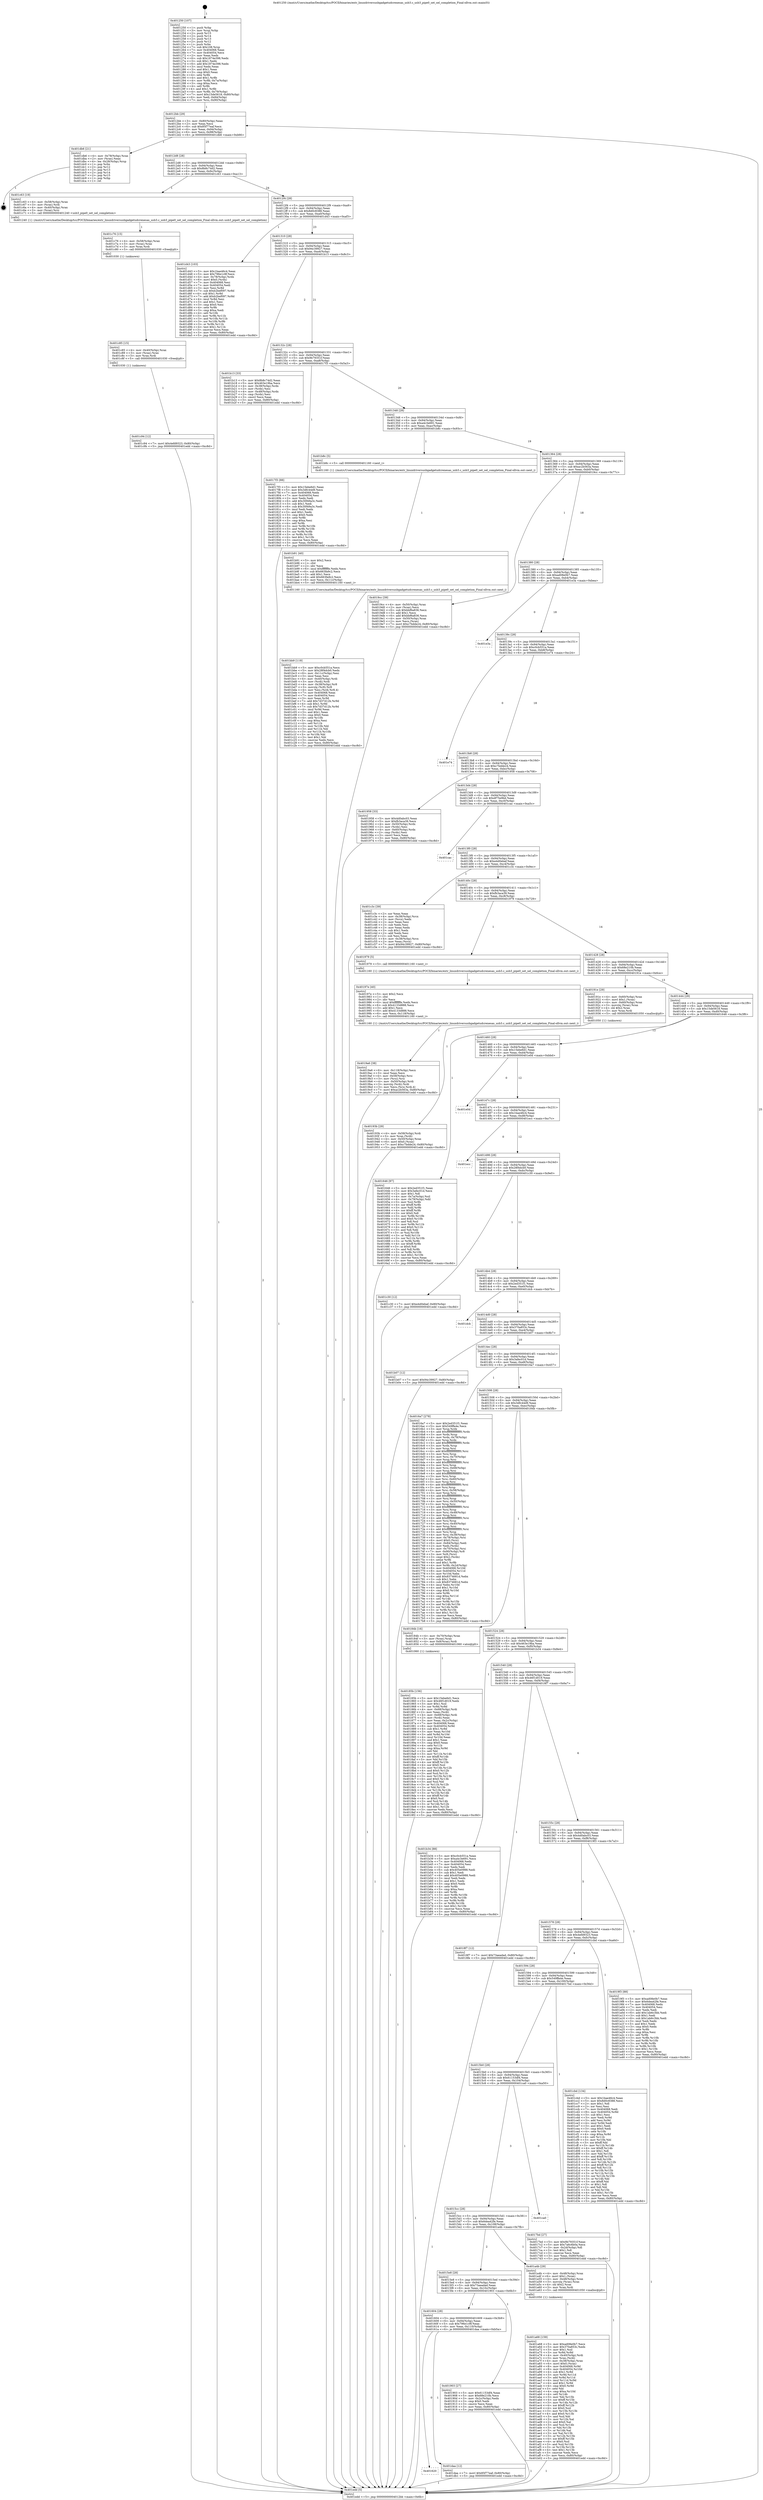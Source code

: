 digraph "0x401250" {
  label = "0x401250 (/mnt/c/Users/mathe/Desktop/tcc/POCII/binaries/extr_linuxdriversusbgadgetudcrenesas_usb3.c_usb3_pipe0_set_sel_completion_Final-ollvm.out::main(0))"
  labelloc = "t"
  node[shape=record]

  Entry [label="",width=0.3,height=0.3,shape=circle,fillcolor=black,style=filled]
  "0x4012bb" [label="{
     0x4012bb [29]\l
     | [instrs]\l
     &nbsp;&nbsp;0x4012bb \<+3\>: mov -0x80(%rbp),%eax\l
     &nbsp;&nbsp;0x4012be \<+2\>: mov %eax,%ecx\l
     &nbsp;&nbsp;0x4012c0 \<+6\>: sub $0x85f77eaf,%ecx\l
     &nbsp;&nbsp;0x4012c6 \<+6\>: mov %eax,-0x94(%rbp)\l
     &nbsp;&nbsp;0x4012cc \<+6\>: mov %ecx,-0x98(%rbp)\l
     &nbsp;&nbsp;0x4012d2 \<+6\>: je 0000000000401db6 \<main+0xb66\>\l
  }"]
  "0x401db6" [label="{
     0x401db6 [21]\l
     | [instrs]\l
     &nbsp;&nbsp;0x401db6 \<+4\>: mov -0x78(%rbp),%rax\l
     &nbsp;&nbsp;0x401dba \<+2\>: mov (%rax),%eax\l
     &nbsp;&nbsp;0x401dbc \<+4\>: lea -0x28(%rbp),%rsp\l
     &nbsp;&nbsp;0x401dc0 \<+1\>: pop %rbx\l
     &nbsp;&nbsp;0x401dc1 \<+2\>: pop %r12\l
     &nbsp;&nbsp;0x401dc3 \<+2\>: pop %r13\l
     &nbsp;&nbsp;0x401dc5 \<+2\>: pop %r14\l
     &nbsp;&nbsp;0x401dc7 \<+2\>: pop %r15\l
     &nbsp;&nbsp;0x401dc9 \<+1\>: pop %rbp\l
     &nbsp;&nbsp;0x401dca \<+1\>: ret\l
  }"]
  "0x4012d8" [label="{
     0x4012d8 [28]\l
     | [instrs]\l
     &nbsp;&nbsp;0x4012d8 \<+5\>: jmp 00000000004012dd \<main+0x8d\>\l
     &nbsp;&nbsp;0x4012dd \<+6\>: mov -0x94(%rbp),%eax\l
     &nbsp;&nbsp;0x4012e3 \<+5\>: sub $0x8b8c74d2,%eax\l
     &nbsp;&nbsp;0x4012e8 \<+6\>: mov %eax,-0x9c(%rbp)\l
     &nbsp;&nbsp;0x4012ee \<+6\>: je 0000000000401c63 \<main+0xa13\>\l
  }"]
  Exit [label="",width=0.3,height=0.3,shape=circle,fillcolor=black,style=filled,peripheries=2]
  "0x401c63" [label="{
     0x401c63 [19]\l
     | [instrs]\l
     &nbsp;&nbsp;0x401c63 \<+4\>: mov -0x58(%rbp),%rax\l
     &nbsp;&nbsp;0x401c67 \<+3\>: mov (%rax),%rdi\l
     &nbsp;&nbsp;0x401c6a \<+4\>: mov -0x40(%rbp),%rax\l
     &nbsp;&nbsp;0x401c6e \<+3\>: mov (%rax),%rsi\l
     &nbsp;&nbsp;0x401c71 \<+5\>: call 0000000000401240 \<usb3_pipe0_set_sel_completion\>\l
     | [calls]\l
     &nbsp;&nbsp;0x401240 \{1\} (/mnt/c/Users/mathe/Desktop/tcc/POCII/binaries/extr_linuxdriversusbgadgetudcrenesas_usb3.c_usb3_pipe0_set_sel_completion_Final-ollvm.out::usb3_pipe0_set_sel_completion)\l
  }"]
  "0x4012f4" [label="{
     0x4012f4 [28]\l
     | [instrs]\l
     &nbsp;&nbsp;0x4012f4 \<+5\>: jmp 00000000004012f9 \<main+0xa9\>\l
     &nbsp;&nbsp;0x4012f9 \<+6\>: mov -0x94(%rbp),%eax\l
     &nbsp;&nbsp;0x4012ff \<+5\>: sub $0x8d0c8388,%eax\l
     &nbsp;&nbsp;0x401304 \<+6\>: mov %eax,-0xa0(%rbp)\l
     &nbsp;&nbsp;0x40130a \<+6\>: je 0000000000401d43 \<main+0xaf3\>\l
  }"]
  "0x401620" [label="{
     0x401620\l
  }", style=dashed]
  "0x401d43" [label="{
     0x401d43 [103]\l
     | [instrs]\l
     &nbsp;&nbsp;0x401d43 \<+5\>: mov $0x1bae46c4,%eax\l
     &nbsp;&nbsp;0x401d48 \<+5\>: mov $0x796e1c9f,%ecx\l
     &nbsp;&nbsp;0x401d4d \<+4\>: mov -0x78(%rbp),%rdx\l
     &nbsp;&nbsp;0x401d51 \<+6\>: movl $0x0,(%rdx)\l
     &nbsp;&nbsp;0x401d57 \<+7\>: mov 0x404068,%esi\l
     &nbsp;&nbsp;0x401d5e \<+7\>: mov 0x404054,%edi\l
     &nbsp;&nbsp;0x401d65 \<+3\>: mov %esi,%r8d\l
     &nbsp;&nbsp;0x401d68 \<+7\>: sub $0xb2bef097,%r8d\l
     &nbsp;&nbsp;0x401d6f \<+4\>: sub $0x1,%r8d\l
     &nbsp;&nbsp;0x401d73 \<+7\>: add $0xb2bef097,%r8d\l
     &nbsp;&nbsp;0x401d7a \<+4\>: imul %r8d,%esi\l
     &nbsp;&nbsp;0x401d7e \<+3\>: and $0x1,%esi\l
     &nbsp;&nbsp;0x401d81 \<+3\>: cmp $0x0,%esi\l
     &nbsp;&nbsp;0x401d84 \<+4\>: sete %r9b\l
     &nbsp;&nbsp;0x401d88 \<+3\>: cmp $0xa,%edi\l
     &nbsp;&nbsp;0x401d8b \<+4\>: setl %r10b\l
     &nbsp;&nbsp;0x401d8f \<+3\>: mov %r9b,%r11b\l
     &nbsp;&nbsp;0x401d92 \<+3\>: and %r10b,%r11b\l
     &nbsp;&nbsp;0x401d95 \<+3\>: xor %r10b,%r9b\l
     &nbsp;&nbsp;0x401d98 \<+3\>: or %r9b,%r11b\l
     &nbsp;&nbsp;0x401d9b \<+4\>: test $0x1,%r11b\l
     &nbsp;&nbsp;0x401d9f \<+3\>: cmovne %ecx,%eax\l
     &nbsp;&nbsp;0x401da2 \<+3\>: mov %eax,-0x80(%rbp)\l
     &nbsp;&nbsp;0x401da5 \<+5\>: jmp 0000000000401edd \<main+0xc8d\>\l
  }"]
  "0x401310" [label="{
     0x401310 [28]\l
     | [instrs]\l
     &nbsp;&nbsp;0x401310 \<+5\>: jmp 0000000000401315 \<main+0xc5\>\l
     &nbsp;&nbsp;0x401315 \<+6\>: mov -0x94(%rbp),%eax\l
     &nbsp;&nbsp;0x40131b \<+5\>: sub $0x94c39927,%eax\l
     &nbsp;&nbsp;0x401320 \<+6\>: mov %eax,-0xa4(%rbp)\l
     &nbsp;&nbsp;0x401326 \<+6\>: je 0000000000401b13 \<main+0x8c3\>\l
  }"]
  "0x401daa" [label="{
     0x401daa [12]\l
     | [instrs]\l
     &nbsp;&nbsp;0x401daa \<+7\>: movl $0x85f77eaf,-0x80(%rbp)\l
     &nbsp;&nbsp;0x401db1 \<+5\>: jmp 0000000000401edd \<main+0xc8d\>\l
  }"]
  "0x401b13" [label="{
     0x401b13 [33]\l
     | [instrs]\l
     &nbsp;&nbsp;0x401b13 \<+5\>: mov $0x8b8c74d2,%eax\l
     &nbsp;&nbsp;0x401b18 \<+5\>: mov $0x463e19ba,%ecx\l
     &nbsp;&nbsp;0x401b1d \<+4\>: mov -0x38(%rbp),%rdx\l
     &nbsp;&nbsp;0x401b21 \<+2\>: mov (%rdx),%esi\l
     &nbsp;&nbsp;0x401b23 \<+4\>: mov -0x48(%rbp),%rdx\l
     &nbsp;&nbsp;0x401b27 \<+2\>: cmp (%rdx),%esi\l
     &nbsp;&nbsp;0x401b29 \<+3\>: cmovl %ecx,%eax\l
     &nbsp;&nbsp;0x401b2c \<+3\>: mov %eax,-0x80(%rbp)\l
     &nbsp;&nbsp;0x401b2f \<+5\>: jmp 0000000000401edd \<main+0xc8d\>\l
  }"]
  "0x40132c" [label="{
     0x40132c [28]\l
     | [instrs]\l
     &nbsp;&nbsp;0x40132c \<+5\>: jmp 0000000000401331 \<main+0xe1\>\l
     &nbsp;&nbsp;0x401331 \<+6\>: mov -0x94(%rbp),%eax\l
     &nbsp;&nbsp;0x401337 \<+5\>: sub $0x9b79351f,%eax\l
     &nbsp;&nbsp;0x40133c \<+6\>: mov %eax,-0xa8(%rbp)\l
     &nbsp;&nbsp;0x401342 \<+6\>: je 00000000004017f3 \<main+0x5a3\>\l
  }"]
  "0x401c94" [label="{
     0x401c94 [12]\l
     | [instrs]\l
     &nbsp;&nbsp;0x401c94 \<+7\>: movl $0x4efd9323,-0x80(%rbp)\l
     &nbsp;&nbsp;0x401c9b \<+5\>: jmp 0000000000401edd \<main+0xc8d\>\l
  }"]
  "0x4017f3" [label="{
     0x4017f3 [88]\l
     | [instrs]\l
     &nbsp;&nbsp;0x4017f3 \<+5\>: mov $0x15ebe6d1,%eax\l
     &nbsp;&nbsp;0x4017f8 \<+5\>: mov $0x3dfc44d9,%ecx\l
     &nbsp;&nbsp;0x4017fd \<+7\>: mov 0x404068,%edx\l
     &nbsp;&nbsp;0x401804 \<+7\>: mov 0x404054,%esi\l
     &nbsp;&nbsp;0x40180b \<+2\>: mov %edx,%edi\l
     &nbsp;&nbsp;0x40180d \<+6\>: add $0x30f49a3c,%edi\l
     &nbsp;&nbsp;0x401813 \<+3\>: sub $0x1,%edi\l
     &nbsp;&nbsp;0x401816 \<+6\>: sub $0x30f49a3c,%edi\l
     &nbsp;&nbsp;0x40181c \<+3\>: imul %edi,%edx\l
     &nbsp;&nbsp;0x40181f \<+3\>: and $0x1,%edx\l
     &nbsp;&nbsp;0x401822 \<+3\>: cmp $0x0,%edx\l
     &nbsp;&nbsp;0x401825 \<+4\>: sete %r8b\l
     &nbsp;&nbsp;0x401829 \<+3\>: cmp $0xa,%esi\l
     &nbsp;&nbsp;0x40182c \<+4\>: setl %r9b\l
     &nbsp;&nbsp;0x401830 \<+3\>: mov %r8b,%r10b\l
     &nbsp;&nbsp;0x401833 \<+3\>: and %r9b,%r10b\l
     &nbsp;&nbsp;0x401836 \<+3\>: xor %r9b,%r8b\l
     &nbsp;&nbsp;0x401839 \<+3\>: or %r8b,%r10b\l
     &nbsp;&nbsp;0x40183c \<+4\>: test $0x1,%r10b\l
     &nbsp;&nbsp;0x401840 \<+3\>: cmovne %ecx,%eax\l
     &nbsp;&nbsp;0x401843 \<+3\>: mov %eax,-0x80(%rbp)\l
     &nbsp;&nbsp;0x401846 \<+5\>: jmp 0000000000401edd \<main+0xc8d\>\l
  }"]
  "0x401348" [label="{
     0x401348 [28]\l
     | [instrs]\l
     &nbsp;&nbsp;0x401348 \<+5\>: jmp 000000000040134d \<main+0xfd\>\l
     &nbsp;&nbsp;0x40134d \<+6\>: mov -0x94(%rbp),%eax\l
     &nbsp;&nbsp;0x401353 \<+5\>: sub $0xa4c3e691,%eax\l
     &nbsp;&nbsp;0x401358 \<+6\>: mov %eax,-0xac(%rbp)\l
     &nbsp;&nbsp;0x40135e \<+6\>: je 0000000000401b8c \<main+0x93c\>\l
  }"]
  "0x401c85" [label="{
     0x401c85 [15]\l
     | [instrs]\l
     &nbsp;&nbsp;0x401c85 \<+4\>: mov -0x40(%rbp),%rax\l
     &nbsp;&nbsp;0x401c89 \<+3\>: mov (%rax),%rax\l
     &nbsp;&nbsp;0x401c8c \<+3\>: mov %rax,%rdi\l
     &nbsp;&nbsp;0x401c8f \<+5\>: call 0000000000401030 \<free@plt\>\l
     | [calls]\l
     &nbsp;&nbsp;0x401030 \{1\} (unknown)\l
  }"]
  "0x401b8c" [label="{
     0x401b8c [5]\l
     | [instrs]\l
     &nbsp;&nbsp;0x401b8c \<+5\>: call 0000000000401160 \<next_i\>\l
     | [calls]\l
     &nbsp;&nbsp;0x401160 \{1\} (/mnt/c/Users/mathe/Desktop/tcc/POCII/binaries/extr_linuxdriversusbgadgetudcrenesas_usb3.c_usb3_pipe0_set_sel_completion_Final-ollvm.out::next_i)\l
  }"]
  "0x401364" [label="{
     0x401364 [28]\l
     | [instrs]\l
     &nbsp;&nbsp;0x401364 \<+5\>: jmp 0000000000401369 \<main+0x119\>\l
     &nbsp;&nbsp;0x401369 \<+6\>: mov -0x94(%rbp),%eax\l
     &nbsp;&nbsp;0x40136f \<+5\>: sub $0xac2b563a,%eax\l
     &nbsp;&nbsp;0x401374 \<+6\>: mov %eax,-0xb0(%rbp)\l
     &nbsp;&nbsp;0x40137a \<+6\>: je 00000000004019cc \<main+0x77c\>\l
  }"]
  "0x401c76" [label="{
     0x401c76 [15]\l
     | [instrs]\l
     &nbsp;&nbsp;0x401c76 \<+4\>: mov -0x58(%rbp),%rax\l
     &nbsp;&nbsp;0x401c7a \<+3\>: mov (%rax),%rax\l
     &nbsp;&nbsp;0x401c7d \<+3\>: mov %rax,%rdi\l
     &nbsp;&nbsp;0x401c80 \<+5\>: call 0000000000401030 \<free@plt\>\l
     | [calls]\l
     &nbsp;&nbsp;0x401030 \{1\} (unknown)\l
  }"]
  "0x4019cc" [label="{
     0x4019cc [39]\l
     | [instrs]\l
     &nbsp;&nbsp;0x4019cc \<+4\>: mov -0x50(%rbp),%rax\l
     &nbsp;&nbsp;0x4019d0 \<+2\>: mov (%rax),%ecx\l
     &nbsp;&nbsp;0x4019d2 \<+6\>: sub $0xbbf6a836,%ecx\l
     &nbsp;&nbsp;0x4019d8 \<+3\>: add $0x1,%ecx\l
     &nbsp;&nbsp;0x4019db \<+6\>: add $0xbbf6a836,%ecx\l
     &nbsp;&nbsp;0x4019e1 \<+4\>: mov -0x50(%rbp),%rax\l
     &nbsp;&nbsp;0x4019e5 \<+2\>: mov %ecx,(%rax)\l
     &nbsp;&nbsp;0x4019e7 \<+7\>: movl $0xc7bdde24,-0x80(%rbp)\l
     &nbsp;&nbsp;0x4019ee \<+5\>: jmp 0000000000401edd \<main+0xc8d\>\l
  }"]
  "0x401380" [label="{
     0x401380 [28]\l
     | [instrs]\l
     &nbsp;&nbsp;0x401380 \<+5\>: jmp 0000000000401385 \<main+0x135\>\l
     &nbsp;&nbsp;0x401385 \<+6\>: mov -0x94(%rbp),%eax\l
     &nbsp;&nbsp;0x40138b \<+5\>: sub $0xad08e0b7,%eax\l
     &nbsp;&nbsp;0x401390 \<+6\>: mov %eax,-0xb4(%rbp)\l
     &nbsp;&nbsp;0x401396 \<+6\>: je 0000000000401e3a \<main+0xbea\>\l
  }"]
  "0x401bb9" [label="{
     0x401bb9 [119]\l
     | [instrs]\l
     &nbsp;&nbsp;0x401bb9 \<+5\>: mov $0xc0cb551a,%ecx\l
     &nbsp;&nbsp;0x401bbe \<+5\>: mov $0x28f4dcb0,%edx\l
     &nbsp;&nbsp;0x401bc3 \<+6\>: mov -0x11c(%rbp),%esi\l
     &nbsp;&nbsp;0x401bc9 \<+3\>: imul %eax,%esi\l
     &nbsp;&nbsp;0x401bcc \<+4\>: mov -0x40(%rbp),%rdi\l
     &nbsp;&nbsp;0x401bd0 \<+3\>: mov (%rdi),%rdi\l
     &nbsp;&nbsp;0x401bd3 \<+4\>: mov -0x38(%rbp),%r8\l
     &nbsp;&nbsp;0x401bd7 \<+3\>: movslq (%r8),%r8\l
     &nbsp;&nbsp;0x401bda \<+4\>: mov %esi,(%rdi,%r8,4)\l
     &nbsp;&nbsp;0x401bde \<+7\>: mov 0x404068,%eax\l
     &nbsp;&nbsp;0x401be5 \<+7\>: mov 0x404054,%esi\l
     &nbsp;&nbsp;0x401bec \<+3\>: mov %eax,%r9d\l
     &nbsp;&nbsp;0x401bef \<+7\>: add $0x7d37d12b,%r9d\l
     &nbsp;&nbsp;0x401bf6 \<+4\>: sub $0x1,%r9d\l
     &nbsp;&nbsp;0x401bfa \<+7\>: sub $0x7d37d12b,%r9d\l
     &nbsp;&nbsp;0x401c01 \<+4\>: imul %r9d,%eax\l
     &nbsp;&nbsp;0x401c05 \<+3\>: and $0x1,%eax\l
     &nbsp;&nbsp;0x401c08 \<+3\>: cmp $0x0,%eax\l
     &nbsp;&nbsp;0x401c0b \<+4\>: sete %r10b\l
     &nbsp;&nbsp;0x401c0f \<+3\>: cmp $0xa,%esi\l
     &nbsp;&nbsp;0x401c12 \<+4\>: setl %r11b\l
     &nbsp;&nbsp;0x401c16 \<+3\>: mov %r10b,%bl\l
     &nbsp;&nbsp;0x401c19 \<+3\>: and %r11b,%bl\l
     &nbsp;&nbsp;0x401c1c \<+3\>: xor %r11b,%r10b\l
     &nbsp;&nbsp;0x401c1f \<+3\>: or %r10b,%bl\l
     &nbsp;&nbsp;0x401c22 \<+3\>: test $0x1,%bl\l
     &nbsp;&nbsp;0x401c25 \<+3\>: cmovne %edx,%ecx\l
     &nbsp;&nbsp;0x401c28 \<+3\>: mov %ecx,-0x80(%rbp)\l
     &nbsp;&nbsp;0x401c2b \<+5\>: jmp 0000000000401edd \<main+0xc8d\>\l
  }"]
  "0x401e3a" [label="{
     0x401e3a\l
  }", style=dashed]
  "0x40139c" [label="{
     0x40139c [28]\l
     | [instrs]\l
     &nbsp;&nbsp;0x40139c \<+5\>: jmp 00000000004013a1 \<main+0x151\>\l
     &nbsp;&nbsp;0x4013a1 \<+6\>: mov -0x94(%rbp),%eax\l
     &nbsp;&nbsp;0x4013a7 \<+5\>: sub $0xc0cb551a,%eax\l
     &nbsp;&nbsp;0x4013ac \<+6\>: mov %eax,-0xb8(%rbp)\l
     &nbsp;&nbsp;0x4013b2 \<+6\>: je 0000000000401e74 \<main+0xc24\>\l
  }"]
  "0x401b91" [label="{
     0x401b91 [40]\l
     | [instrs]\l
     &nbsp;&nbsp;0x401b91 \<+5\>: mov $0x2,%ecx\l
     &nbsp;&nbsp;0x401b96 \<+1\>: cltd\l
     &nbsp;&nbsp;0x401b97 \<+2\>: idiv %ecx\l
     &nbsp;&nbsp;0x401b99 \<+6\>: imul $0xfffffffe,%edx,%ecx\l
     &nbsp;&nbsp;0x401b9f \<+6\>: sub $0x663fa9c2,%ecx\l
     &nbsp;&nbsp;0x401ba5 \<+3\>: add $0x1,%ecx\l
     &nbsp;&nbsp;0x401ba8 \<+6\>: add $0x663fa9c2,%ecx\l
     &nbsp;&nbsp;0x401bae \<+6\>: mov %ecx,-0x11c(%rbp)\l
     &nbsp;&nbsp;0x401bb4 \<+5\>: call 0000000000401160 \<next_i\>\l
     | [calls]\l
     &nbsp;&nbsp;0x401160 \{1\} (/mnt/c/Users/mathe/Desktop/tcc/POCII/binaries/extr_linuxdriversusbgadgetudcrenesas_usb3.c_usb3_pipe0_set_sel_completion_Final-ollvm.out::next_i)\l
  }"]
  "0x401e74" [label="{
     0x401e74\l
  }", style=dashed]
  "0x4013b8" [label="{
     0x4013b8 [28]\l
     | [instrs]\l
     &nbsp;&nbsp;0x4013b8 \<+5\>: jmp 00000000004013bd \<main+0x16d\>\l
     &nbsp;&nbsp;0x4013bd \<+6\>: mov -0x94(%rbp),%eax\l
     &nbsp;&nbsp;0x4013c3 \<+5\>: sub $0xc7bdde24,%eax\l
     &nbsp;&nbsp;0x4013c8 \<+6\>: mov %eax,-0xbc(%rbp)\l
     &nbsp;&nbsp;0x4013ce \<+6\>: je 0000000000401958 \<main+0x708\>\l
  }"]
  "0x401a68" [label="{
     0x401a68 [159]\l
     | [instrs]\l
     &nbsp;&nbsp;0x401a68 \<+5\>: mov $0xad08e0b7,%ecx\l
     &nbsp;&nbsp;0x401a6d \<+5\>: mov $0x370a853c,%edx\l
     &nbsp;&nbsp;0x401a72 \<+3\>: mov $0x1,%sil\l
     &nbsp;&nbsp;0x401a75 \<+3\>: xor %r8d,%r8d\l
     &nbsp;&nbsp;0x401a78 \<+4\>: mov -0x40(%rbp),%rdi\l
     &nbsp;&nbsp;0x401a7c \<+3\>: mov %rax,(%rdi)\l
     &nbsp;&nbsp;0x401a7f \<+4\>: mov -0x38(%rbp),%rax\l
     &nbsp;&nbsp;0x401a83 \<+6\>: movl $0x0,(%rax)\l
     &nbsp;&nbsp;0x401a89 \<+8\>: mov 0x404068,%r9d\l
     &nbsp;&nbsp;0x401a91 \<+8\>: mov 0x404054,%r10d\l
     &nbsp;&nbsp;0x401a99 \<+4\>: sub $0x1,%r8d\l
     &nbsp;&nbsp;0x401a9d \<+3\>: mov %r9d,%r11d\l
     &nbsp;&nbsp;0x401aa0 \<+3\>: add %r8d,%r11d\l
     &nbsp;&nbsp;0x401aa3 \<+4\>: imul %r11d,%r9d\l
     &nbsp;&nbsp;0x401aa7 \<+4\>: and $0x1,%r9d\l
     &nbsp;&nbsp;0x401aab \<+4\>: cmp $0x0,%r9d\l
     &nbsp;&nbsp;0x401aaf \<+3\>: sete %bl\l
     &nbsp;&nbsp;0x401ab2 \<+4\>: cmp $0xa,%r10d\l
     &nbsp;&nbsp;0x401ab6 \<+4\>: setl %r14b\l
     &nbsp;&nbsp;0x401aba \<+3\>: mov %bl,%r15b\l
     &nbsp;&nbsp;0x401abd \<+4\>: xor $0xff,%r15b\l
     &nbsp;&nbsp;0x401ac1 \<+3\>: mov %r14b,%r12b\l
     &nbsp;&nbsp;0x401ac4 \<+4\>: xor $0xff,%r12b\l
     &nbsp;&nbsp;0x401ac8 \<+4\>: xor $0x0,%sil\l
     &nbsp;&nbsp;0x401acc \<+3\>: mov %r15b,%r13b\l
     &nbsp;&nbsp;0x401acf \<+4\>: and $0x0,%r13b\l
     &nbsp;&nbsp;0x401ad3 \<+3\>: and %sil,%bl\l
     &nbsp;&nbsp;0x401ad6 \<+3\>: mov %r12b,%al\l
     &nbsp;&nbsp;0x401ad9 \<+2\>: and $0x0,%al\l
     &nbsp;&nbsp;0x401adb \<+3\>: and %sil,%r14b\l
     &nbsp;&nbsp;0x401ade \<+3\>: or %bl,%r13b\l
     &nbsp;&nbsp;0x401ae1 \<+3\>: or %r14b,%al\l
     &nbsp;&nbsp;0x401ae4 \<+3\>: xor %al,%r13b\l
     &nbsp;&nbsp;0x401ae7 \<+3\>: or %r12b,%r15b\l
     &nbsp;&nbsp;0x401aea \<+4\>: xor $0xff,%r15b\l
     &nbsp;&nbsp;0x401aee \<+4\>: or $0x0,%sil\l
     &nbsp;&nbsp;0x401af2 \<+3\>: and %sil,%r15b\l
     &nbsp;&nbsp;0x401af5 \<+3\>: or %r15b,%r13b\l
     &nbsp;&nbsp;0x401af8 \<+4\>: test $0x1,%r13b\l
     &nbsp;&nbsp;0x401afc \<+3\>: cmovne %edx,%ecx\l
     &nbsp;&nbsp;0x401aff \<+3\>: mov %ecx,-0x80(%rbp)\l
     &nbsp;&nbsp;0x401b02 \<+5\>: jmp 0000000000401edd \<main+0xc8d\>\l
  }"]
  "0x401958" [label="{
     0x401958 [33]\l
     | [instrs]\l
     &nbsp;&nbsp;0x401958 \<+5\>: mov $0x4d0abc03,%eax\l
     &nbsp;&nbsp;0x40195d \<+5\>: mov $0xfb3aca39,%ecx\l
     &nbsp;&nbsp;0x401962 \<+4\>: mov -0x50(%rbp),%rdx\l
     &nbsp;&nbsp;0x401966 \<+2\>: mov (%rdx),%esi\l
     &nbsp;&nbsp;0x401968 \<+4\>: mov -0x60(%rbp),%rdx\l
     &nbsp;&nbsp;0x40196c \<+2\>: cmp (%rdx),%esi\l
     &nbsp;&nbsp;0x40196e \<+3\>: cmovl %ecx,%eax\l
     &nbsp;&nbsp;0x401971 \<+3\>: mov %eax,-0x80(%rbp)\l
     &nbsp;&nbsp;0x401974 \<+5\>: jmp 0000000000401edd \<main+0xc8d\>\l
  }"]
  "0x4013d4" [label="{
     0x4013d4 [28]\l
     | [instrs]\l
     &nbsp;&nbsp;0x4013d4 \<+5\>: jmp 00000000004013d9 \<main+0x189\>\l
     &nbsp;&nbsp;0x4013d9 \<+6\>: mov -0x94(%rbp),%eax\l
     &nbsp;&nbsp;0x4013df \<+5\>: sub $0xdf75e9bd,%eax\l
     &nbsp;&nbsp;0x4013e4 \<+6\>: mov %eax,-0xc0(%rbp)\l
     &nbsp;&nbsp;0x4013ea \<+6\>: je 0000000000401cac \<main+0xa5c\>\l
  }"]
  "0x4019a6" [label="{
     0x4019a6 [38]\l
     | [instrs]\l
     &nbsp;&nbsp;0x4019a6 \<+6\>: mov -0x118(%rbp),%ecx\l
     &nbsp;&nbsp;0x4019ac \<+3\>: imul %eax,%ecx\l
     &nbsp;&nbsp;0x4019af \<+4\>: mov -0x58(%rbp),%rsi\l
     &nbsp;&nbsp;0x4019b3 \<+3\>: mov (%rsi),%rsi\l
     &nbsp;&nbsp;0x4019b6 \<+4\>: mov -0x50(%rbp),%rdi\l
     &nbsp;&nbsp;0x4019ba \<+3\>: movslq (%rdi),%rdi\l
     &nbsp;&nbsp;0x4019bd \<+3\>: mov %ecx,(%rsi,%rdi,4)\l
     &nbsp;&nbsp;0x4019c0 \<+7\>: movl $0xac2b563a,-0x80(%rbp)\l
     &nbsp;&nbsp;0x4019c7 \<+5\>: jmp 0000000000401edd \<main+0xc8d\>\l
  }"]
  "0x401cac" [label="{
     0x401cac\l
  }", style=dashed]
  "0x4013f0" [label="{
     0x4013f0 [28]\l
     | [instrs]\l
     &nbsp;&nbsp;0x4013f0 \<+5\>: jmp 00000000004013f5 \<main+0x1a5\>\l
     &nbsp;&nbsp;0x4013f5 \<+6\>: mov -0x94(%rbp),%eax\l
     &nbsp;&nbsp;0x4013fb \<+5\>: sub $0xe4d0ebaf,%eax\l
     &nbsp;&nbsp;0x401400 \<+6\>: mov %eax,-0xc4(%rbp)\l
     &nbsp;&nbsp;0x401406 \<+6\>: je 0000000000401c3c \<main+0x9ec\>\l
  }"]
  "0x40197e" [label="{
     0x40197e [40]\l
     | [instrs]\l
     &nbsp;&nbsp;0x40197e \<+5\>: mov $0x2,%ecx\l
     &nbsp;&nbsp;0x401983 \<+1\>: cltd\l
     &nbsp;&nbsp;0x401984 \<+2\>: idiv %ecx\l
     &nbsp;&nbsp;0x401986 \<+6\>: imul $0xfffffffe,%edx,%ecx\l
     &nbsp;&nbsp;0x40198c \<+6\>: sub $0x4133d888,%ecx\l
     &nbsp;&nbsp;0x401992 \<+3\>: add $0x1,%ecx\l
     &nbsp;&nbsp;0x401995 \<+6\>: add $0x4133d888,%ecx\l
     &nbsp;&nbsp;0x40199b \<+6\>: mov %ecx,-0x118(%rbp)\l
     &nbsp;&nbsp;0x4019a1 \<+5\>: call 0000000000401160 \<next_i\>\l
     | [calls]\l
     &nbsp;&nbsp;0x401160 \{1\} (/mnt/c/Users/mathe/Desktop/tcc/POCII/binaries/extr_linuxdriversusbgadgetudcrenesas_usb3.c_usb3_pipe0_set_sel_completion_Final-ollvm.out::next_i)\l
  }"]
  "0x401c3c" [label="{
     0x401c3c [39]\l
     | [instrs]\l
     &nbsp;&nbsp;0x401c3c \<+2\>: xor %eax,%eax\l
     &nbsp;&nbsp;0x401c3e \<+4\>: mov -0x38(%rbp),%rcx\l
     &nbsp;&nbsp;0x401c42 \<+2\>: mov (%rcx),%edx\l
     &nbsp;&nbsp;0x401c44 \<+2\>: mov %eax,%esi\l
     &nbsp;&nbsp;0x401c46 \<+2\>: sub %edx,%esi\l
     &nbsp;&nbsp;0x401c48 \<+2\>: mov %eax,%edx\l
     &nbsp;&nbsp;0x401c4a \<+3\>: sub $0x1,%edx\l
     &nbsp;&nbsp;0x401c4d \<+2\>: add %edx,%esi\l
     &nbsp;&nbsp;0x401c4f \<+2\>: sub %esi,%eax\l
     &nbsp;&nbsp;0x401c51 \<+4\>: mov -0x38(%rbp),%rcx\l
     &nbsp;&nbsp;0x401c55 \<+2\>: mov %eax,(%rcx)\l
     &nbsp;&nbsp;0x401c57 \<+7\>: movl $0x94c39927,-0x80(%rbp)\l
     &nbsp;&nbsp;0x401c5e \<+5\>: jmp 0000000000401edd \<main+0xc8d\>\l
  }"]
  "0x40140c" [label="{
     0x40140c [28]\l
     | [instrs]\l
     &nbsp;&nbsp;0x40140c \<+5\>: jmp 0000000000401411 \<main+0x1c1\>\l
     &nbsp;&nbsp;0x401411 \<+6\>: mov -0x94(%rbp),%eax\l
     &nbsp;&nbsp;0x401417 \<+5\>: sub $0xfb3aca39,%eax\l
     &nbsp;&nbsp;0x40141c \<+6\>: mov %eax,-0xc8(%rbp)\l
     &nbsp;&nbsp;0x401422 \<+6\>: je 0000000000401979 \<main+0x729\>\l
  }"]
  "0x40193b" [label="{
     0x40193b [29]\l
     | [instrs]\l
     &nbsp;&nbsp;0x40193b \<+4\>: mov -0x58(%rbp),%rdi\l
     &nbsp;&nbsp;0x40193f \<+3\>: mov %rax,(%rdi)\l
     &nbsp;&nbsp;0x401942 \<+4\>: mov -0x50(%rbp),%rax\l
     &nbsp;&nbsp;0x401946 \<+6\>: movl $0x0,(%rax)\l
     &nbsp;&nbsp;0x40194c \<+7\>: movl $0xc7bdde24,-0x80(%rbp)\l
     &nbsp;&nbsp;0x401953 \<+5\>: jmp 0000000000401edd \<main+0xc8d\>\l
  }"]
  "0x401979" [label="{
     0x401979 [5]\l
     | [instrs]\l
     &nbsp;&nbsp;0x401979 \<+5\>: call 0000000000401160 \<next_i\>\l
     | [calls]\l
     &nbsp;&nbsp;0x401160 \{1\} (/mnt/c/Users/mathe/Desktop/tcc/POCII/binaries/extr_linuxdriversusbgadgetudcrenesas_usb3.c_usb3_pipe0_set_sel_completion_Final-ollvm.out::next_i)\l
  }"]
  "0x401428" [label="{
     0x401428 [28]\l
     | [instrs]\l
     &nbsp;&nbsp;0x401428 \<+5\>: jmp 000000000040142d \<main+0x1dd\>\l
     &nbsp;&nbsp;0x40142d \<+6\>: mov -0x94(%rbp),%eax\l
     &nbsp;&nbsp;0x401433 \<+5\>: sub $0x68e210b,%eax\l
     &nbsp;&nbsp;0x401438 \<+6\>: mov %eax,-0xcc(%rbp)\l
     &nbsp;&nbsp;0x40143e \<+6\>: je 000000000040191e \<main+0x6ce\>\l
  }"]
  "0x401604" [label="{
     0x401604 [28]\l
     | [instrs]\l
     &nbsp;&nbsp;0x401604 \<+5\>: jmp 0000000000401609 \<main+0x3b9\>\l
     &nbsp;&nbsp;0x401609 \<+6\>: mov -0x94(%rbp),%eax\l
     &nbsp;&nbsp;0x40160f \<+5\>: sub $0x796e1c9f,%eax\l
     &nbsp;&nbsp;0x401614 \<+6\>: mov %eax,-0x110(%rbp)\l
     &nbsp;&nbsp;0x40161a \<+6\>: je 0000000000401daa \<main+0xb5a\>\l
  }"]
  "0x40191e" [label="{
     0x40191e [29]\l
     | [instrs]\l
     &nbsp;&nbsp;0x40191e \<+4\>: mov -0x60(%rbp),%rax\l
     &nbsp;&nbsp;0x401922 \<+6\>: movl $0x1,(%rax)\l
     &nbsp;&nbsp;0x401928 \<+4\>: mov -0x60(%rbp),%rax\l
     &nbsp;&nbsp;0x40192c \<+3\>: movslq (%rax),%rax\l
     &nbsp;&nbsp;0x40192f \<+4\>: shl $0x2,%rax\l
     &nbsp;&nbsp;0x401933 \<+3\>: mov %rax,%rdi\l
     &nbsp;&nbsp;0x401936 \<+5\>: call 0000000000401050 \<malloc@plt\>\l
     | [calls]\l
     &nbsp;&nbsp;0x401050 \{1\} (unknown)\l
  }"]
  "0x401444" [label="{
     0x401444 [28]\l
     | [instrs]\l
     &nbsp;&nbsp;0x401444 \<+5\>: jmp 0000000000401449 \<main+0x1f9\>\l
     &nbsp;&nbsp;0x401449 \<+6\>: mov -0x94(%rbp),%eax\l
     &nbsp;&nbsp;0x40144f \<+5\>: sub $0x15de5618,%eax\l
     &nbsp;&nbsp;0x401454 \<+6\>: mov %eax,-0xd0(%rbp)\l
     &nbsp;&nbsp;0x40145a \<+6\>: je 0000000000401646 \<main+0x3f6\>\l
  }"]
  "0x401903" [label="{
     0x401903 [27]\l
     | [instrs]\l
     &nbsp;&nbsp;0x401903 \<+5\>: mov $0x61153df4,%eax\l
     &nbsp;&nbsp;0x401908 \<+5\>: mov $0x68e210b,%ecx\l
     &nbsp;&nbsp;0x40190d \<+3\>: mov -0x2c(%rbp),%edx\l
     &nbsp;&nbsp;0x401910 \<+3\>: cmp $0x0,%edx\l
     &nbsp;&nbsp;0x401913 \<+3\>: cmove %ecx,%eax\l
     &nbsp;&nbsp;0x401916 \<+3\>: mov %eax,-0x80(%rbp)\l
     &nbsp;&nbsp;0x401919 \<+5\>: jmp 0000000000401edd \<main+0xc8d\>\l
  }"]
  "0x401646" [label="{
     0x401646 [97]\l
     | [instrs]\l
     &nbsp;&nbsp;0x401646 \<+5\>: mov $0x2ed351f1,%eax\l
     &nbsp;&nbsp;0x40164b \<+5\>: mov $0x3afec01d,%ecx\l
     &nbsp;&nbsp;0x401650 \<+2\>: mov $0x1,%dl\l
     &nbsp;&nbsp;0x401652 \<+4\>: mov -0x7a(%rbp),%sil\l
     &nbsp;&nbsp;0x401656 \<+4\>: mov -0x79(%rbp),%dil\l
     &nbsp;&nbsp;0x40165a \<+3\>: mov %sil,%r8b\l
     &nbsp;&nbsp;0x40165d \<+4\>: xor $0xff,%r8b\l
     &nbsp;&nbsp;0x401661 \<+3\>: mov %dil,%r9b\l
     &nbsp;&nbsp;0x401664 \<+4\>: xor $0xff,%r9b\l
     &nbsp;&nbsp;0x401668 \<+3\>: xor $0x0,%dl\l
     &nbsp;&nbsp;0x40166b \<+3\>: mov %r8b,%r10b\l
     &nbsp;&nbsp;0x40166e \<+4\>: and $0x0,%r10b\l
     &nbsp;&nbsp;0x401672 \<+3\>: and %dl,%sil\l
     &nbsp;&nbsp;0x401675 \<+3\>: mov %r9b,%r11b\l
     &nbsp;&nbsp;0x401678 \<+4\>: and $0x0,%r11b\l
     &nbsp;&nbsp;0x40167c \<+3\>: and %dl,%dil\l
     &nbsp;&nbsp;0x40167f \<+3\>: or %sil,%r10b\l
     &nbsp;&nbsp;0x401682 \<+3\>: or %dil,%r11b\l
     &nbsp;&nbsp;0x401685 \<+3\>: xor %r11b,%r10b\l
     &nbsp;&nbsp;0x401688 \<+3\>: or %r9b,%r8b\l
     &nbsp;&nbsp;0x40168b \<+4\>: xor $0xff,%r8b\l
     &nbsp;&nbsp;0x40168f \<+3\>: or $0x0,%dl\l
     &nbsp;&nbsp;0x401692 \<+3\>: and %dl,%r8b\l
     &nbsp;&nbsp;0x401695 \<+3\>: or %r8b,%r10b\l
     &nbsp;&nbsp;0x401698 \<+4\>: test $0x1,%r10b\l
     &nbsp;&nbsp;0x40169c \<+3\>: cmovne %ecx,%eax\l
     &nbsp;&nbsp;0x40169f \<+3\>: mov %eax,-0x80(%rbp)\l
     &nbsp;&nbsp;0x4016a2 \<+5\>: jmp 0000000000401edd \<main+0xc8d\>\l
  }"]
  "0x401460" [label="{
     0x401460 [28]\l
     | [instrs]\l
     &nbsp;&nbsp;0x401460 \<+5\>: jmp 0000000000401465 \<main+0x215\>\l
     &nbsp;&nbsp;0x401465 \<+6\>: mov -0x94(%rbp),%eax\l
     &nbsp;&nbsp;0x40146b \<+5\>: sub $0x15ebe6d1,%eax\l
     &nbsp;&nbsp;0x401470 \<+6\>: mov %eax,-0xd4(%rbp)\l
     &nbsp;&nbsp;0x401476 \<+6\>: je 0000000000401e0d \<main+0xbbd\>\l
  }"]
  "0x401edd" [label="{
     0x401edd [5]\l
     | [instrs]\l
     &nbsp;&nbsp;0x401edd \<+5\>: jmp 00000000004012bb \<main+0x6b\>\l
  }"]
  "0x401250" [label="{
     0x401250 [107]\l
     | [instrs]\l
     &nbsp;&nbsp;0x401250 \<+1\>: push %rbp\l
     &nbsp;&nbsp;0x401251 \<+3\>: mov %rsp,%rbp\l
     &nbsp;&nbsp;0x401254 \<+2\>: push %r15\l
     &nbsp;&nbsp;0x401256 \<+2\>: push %r14\l
     &nbsp;&nbsp;0x401258 \<+2\>: push %r13\l
     &nbsp;&nbsp;0x40125a \<+2\>: push %r12\l
     &nbsp;&nbsp;0x40125c \<+1\>: push %rbx\l
     &nbsp;&nbsp;0x40125d \<+7\>: sub $0x108,%rsp\l
     &nbsp;&nbsp;0x401264 \<+7\>: mov 0x404068,%eax\l
     &nbsp;&nbsp;0x40126b \<+7\>: mov 0x404054,%ecx\l
     &nbsp;&nbsp;0x401272 \<+2\>: mov %eax,%edx\l
     &nbsp;&nbsp;0x401274 \<+6\>: sub $0x1874e398,%edx\l
     &nbsp;&nbsp;0x40127a \<+3\>: sub $0x1,%edx\l
     &nbsp;&nbsp;0x40127d \<+6\>: add $0x1874e398,%edx\l
     &nbsp;&nbsp;0x401283 \<+3\>: imul %edx,%eax\l
     &nbsp;&nbsp;0x401286 \<+3\>: and $0x1,%eax\l
     &nbsp;&nbsp;0x401289 \<+3\>: cmp $0x0,%eax\l
     &nbsp;&nbsp;0x40128c \<+4\>: sete %r8b\l
     &nbsp;&nbsp;0x401290 \<+4\>: and $0x1,%r8b\l
     &nbsp;&nbsp;0x401294 \<+4\>: mov %r8b,-0x7a(%rbp)\l
     &nbsp;&nbsp;0x401298 \<+3\>: cmp $0xa,%ecx\l
     &nbsp;&nbsp;0x40129b \<+4\>: setl %r8b\l
     &nbsp;&nbsp;0x40129f \<+4\>: and $0x1,%r8b\l
     &nbsp;&nbsp;0x4012a3 \<+4\>: mov %r8b,-0x79(%rbp)\l
     &nbsp;&nbsp;0x4012a7 \<+7\>: movl $0x15de5618,-0x80(%rbp)\l
     &nbsp;&nbsp;0x4012ae \<+6\>: mov %edi,-0x84(%rbp)\l
     &nbsp;&nbsp;0x4012b4 \<+7\>: mov %rsi,-0x90(%rbp)\l
  }"]
  "0x4015e8" [label="{
     0x4015e8 [28]\l
     | [instrs]\l
     &nbsp;&nbsp;0x4015e8 \<+5\>: jmp 00000000004015ed \<main+0x39d\>\l
     &nbsp;&nbsp;0x4015ed \<+6\>: mov -0x94(%rbp),%eax\l
     &nbsp;&nbsp;0x4015f3 \<+5\>: sub $0x73aeadad,%eax\l
     &nbsp;&nbsp;0x4015f8 \<+6\>: mov %eax,-0x10c(%rbp)\l
     &nbsp;&nbsp;0x4015fe \<+6\>: je 0000000000401903 \<main+0x6b3\>\l
  }"]
  "0x401e0d" [label="{
     0x401e0d\l
  }", style=dashed]
  "0x40147c" [label="{
     0x40147c [28]\l
     | [instrs]\l
     &nbsp;&nbsp;0x40147c \<+5\>: jmp 0000000000401481 \<main+0x231\>\l
     &nbsp;&nbsp;0x401481 \<+6\>: mov -0x94(%rbp),%eax\l
     &nbsp;&nbsp;0x401487 \<+5\>: sub $0x1bae46c4,%eax\l
     &nbsp;&nbsp;0x40148c \<+6\>: mov %eax,-0xd8(%rbp)\l
     &nbsp;&nbsp;0x401492 \<+6\>: je 0000000000401ecc \<main+0xc7c\>\l
  }"]
  "0x401a4b" [label="{
     0x401a4b [29]\l
     | [instrs]\l
     &nbsp;&nbsp;0x401a4b \<+4\>: mov -0x48(%rbp),%rax\l
     &nbsp;&nbsp;0x401a4f \<+6\>: movl $0x1,(%rax)\l
     &nbsp;&nbsp;0x401a55 \<+4\>: mov -0x48(%rbp),%rax\l
     &nbsp;&nbsp;0x401a59 \<+3\>: movslq (%rax),%rax\l
     &nbsp;&nbsp;0x401a5c \<+4\>: shl $0x2,%rax\l
     &nbsp;&nbsp;0x401a60 \<+3\>: mov %rax,%rdi\l
     &nbsp;&nbsp;0x401a63 \<+5\>: call 0000000000401050 \<malloc@plt\>\l
     | [calls]\l
     &nbsp;&nbsp;0x401050 \{1\} (unknown)\l
  }"]
  "0x401ecc" [label="{
     0x401ecc\l
  }", style=dashed]
  "0x401498" [label="{
     0x401498 [28]\l
     | [instrs]\l
     &nbsp;&nbsp;0x401498 \<+5\>: jmp 000000000040149d \<main+0x24d\>\l
     &nbsp;&nbsp;0x40149d \<+6\>: mov -0x94(%rbp),%eax\l
     &nbsp;&nbsp;0x4014a3 \<+5\>: sub $0x28f4dcb0,%eax\l
     &nbsp;&nbsp;0x4014a8 \<+6\>: mov %eax,-0xdc(%rbp)\l
     &nbsp;&nbsp;0x4014ae \<+6\>: je 0000000000401c30 \<main+0x9e0\>\l
  }"]
  "0x4015cc" [label="{
     0x4015cc [28]\l
     | [instrs]\l
     &nbsp;&nbsp;0x4015cc \<+5\>: jmp 00000000004015d1 \<main+0x381\>\l
     &nbsp;&nbsp;0x4015d1 \<+6\>: mov -0x94(%rbp),%eax\l
     &nbsp;&nbsp;0x4015d7 \<+5\>: sub $0x6dea42fe,%eax\l
     &nbsp;&nbsp;0x4015dc \<+6\>: mov %eax,-0x108(%rbp)\l
     &nbsp;&nbsp;0x4015e2 \<+6\>: je 0000000000401a4b \<main+0x7fb\>\l
  }"]
  "0x401c30" [label="{
     0x401c30 [12]\l
     | [instrs]\l
     &nbsp;&nbsp;0x401c30 \<+7\>: movl $0xe4d0ebaf,-0x80(%rbp)\l
     &nbsp;&nbsp;0x401c37 \<+5\>: jmp 0000000000401edd \<main+0xc8d\>\l
  }"]
  "0x4014b4" [label="{
     0x4014b4 [28]\l
     | [instrs]\l
     &nbsp;&nbsp;0x4014b4 \<+5\>: jmp 00000000004014b9 \<main+0x269\>\l
     &nbsp;&nbsp;0x4014b9 \<+6\>: mov -0x94(%rbp),%eax\l
     &nbsp;&nbsp;0x4014bf \<+5\>: sub $0x2ed351f1,%eax\l
     &nbsp;&nbsp;0x4014c4 \<+6\>: mov %eax,-0xe0(%rbp)\l
     &nbsp;&nbsp;0x4014ca \<+6\>: je 0000000000401dcb \<main+0xb7b\>\l
  }"]
  "0x401ca0" [label="{
     0x401ca0\l
  }", style=dashed]
  "0x401dcb" [label="{
     0x401dcb\l
  }", style=dashed]
  "0x4014d0" [label="{
     0x4014d0 [28]\l
     | [instrs]\l
     &nbsp;&nbsp;0x4014d0 \<+5\>: jmp 00000000004014d5 \<main+0x285\>\l
     &nbsp;&nbsp;0x4014d5 \<+6\>: mov -0x94(%rbp),%eax\l
     &nbsp;&nbsp;0x4014db \<+5\>: sub $0x370a853c,%eax\l
     &nbsp;&nbsp;0x4014e0 \<+6\>: mov %eax,-0xe4(%rbp)\l
     &nbsp;&nbsp;0x4014e6 \<+6\>: je 0000000000401b07 \<main+0x8b7\>\l
  }"]
  "0x40185b" [label="{
     0x40185b [156]\l
     | [instrs]\l
     &nbsp;&nbsp;0x40185b \<+5\>: mov $0x15ebe6d1,%ecx\l
     &nbsp;&nbsp;0x401860 \<+5\>: mov $0x46f1d019,%edx\l
     &nbsp;&nbsp;0x401865 \<+3\>: mov $0x1,%sil\l
     &nbsp;&nbsp;0x401868 \<+3\>: xor %r8d,%r8d\l
     &nbsp;&nbsp;0x40186b \<+4\>: mov -0x68(%rbp),%rdi\l
     &nbsp;&nbsp;0x40186f \<+2\>: mov %eax,(%rdi)\l
     &nbsp;&nbsp;0x401871 \<+4\>: mov -0x68(%rbp),%rdi\l
     &nbsp;&nbsp;0x401875 \<+2\>: mov (%rdi),%eax\l
     &nbsp;&nbsp;0x401877 \<+3\>: mov %eax,-0x2c(%rbp)\l
     &nbsp;&nbsp;0x40187a \<+7\>: mov 0x404068,%eax\l
     &nbsp;&nbsp;0x401881 \<+8\>: mov 0x404054,%r9d\l
     &nbsp;&nbsp;0x401889 \<+4\>: sub $0x1,%r8d\l
     &nbsp;&nbsp;0x40188d \<+3\>: mov %eax,%r10d\l
     &nbsp;&nbsp;0x401890 \<+3\>: add %r8d,%r10d\l
     &nbsp;&nbsp;0x401893 \<+4\>: imul %r10d,%eax\l
     &nbsp;&nbsp;0x401897 \<+3\>: and $0x1,%eax\l
     &nbsp;&nbsp;0x40189a \<+3\>: cmp $0x0,%eax\l
     &nbsp;&nbsp;0x40189d \<+4\>: sete %r11b\l
     &nbsp;&nbsp;0x4018a1 \<+4\>: cmp $0xa,%r9d\l
     &nbsp;&nbsp;0x4018a5 \<+3\>: setl %bl\l
     &nbsp;&nbsp;0x4018a8 \<+3\>: mov %r11b,%r14b\l
     &nbsp;&nbsp;0x4018ab \<+4\>: xor $0xff,%r14b\l
     &nbsp;&nbsp;0x4018af \<+3\>: mov %bl,%r15b\l
     &nbsp;&nbsp;0x4018b2 \<+4\>: xor $0xff,%r15b\l
     &nbsp;&nbsp;0x4018b6 \<+4\>: xor $0x0,%sil\l
     &nbsp;&nbsp;0x4018ba \<+3\>: mov %r14b,%r12b\l
     &nbsp;&nbsp;0x4018bd \<+4\>: and $0x0,%r12b\l
     &nbsp;&nbsp;0x4018c1 \<+3\>: and %sil,%r11b\l
     &nbsp;&nbsp;0x4018c4 \<+3\>: mov %r15b,%r13b\l
     &nbsp;&nbsp;0x4018c7 \<+4\>: and $0x0,%r13b\l
     &nbsp;&nbsp;0x4018cb \<+3\>: and %sil,%bl\l
     &nbsp;&nbsp;0x4018ce \<+3\>: or %r11b,%r12b\l
     &nbsp;&nbsp;0x4018d1 \<+3\>: or %bl,%r13b\l
     &nbsp;&nbsp;0x4018d4 \<+3\>: xor %r13b,%r12b\l
     &nbsp;&nbsp;0x4018d7 \<+3\>: or %r15b,%r14b\l
     &nbsp;&nbsp;0x4018da \<+4\>: xor $0xff,%r14b\l
     &nbsp;&nbsp;0x4018de \<+4\>: or $0x0,%sil\l
     &nbsp;&nbsp;0x4018e2 \<+3\>: and %sil,%r14b\l
     &nbsp;&nbsp;0x4018e5 \<+3\>: or %r14b,%r12b\l
     &nbsp;&nbsp;0x4018e8 \<+4\>: test $0x1,%r12b\l
     &nbsp;&nbsp;0x4018ec \<+3\>: cmovne %edx,%ecx\l
     &nbsp;&nbsp;0x4018ef \<+3\>: mov %ecx,-0x80(%rbp)\l
     &nbsp;&nbsp;0x4018f2 \<+5\>: jmp 0000000000401edd \<main+0xc8d\>\l
  }"]
  "0x401b07" [label="{
     0x401b07 [12]\l
     | [instrs]\l
     &nbsp;&nbsp;0x401b07 \<+7\>: movl $0x94c39927,-0x80(%rbp)\l
     &nbsp;&nbsp;0x401b0e \<+5\>: jmp 0000000000401edd \<main+0xc8d\>\l
  }"]
  "0x4014ec" [label="{
     0x4014ec [28]\l
     | [instrs]\l
     &nbsp;&nbsp;0x4014ec \<+5\>: jmp 00000000004014f1 \<main+0x2a1\>\l
     &nbsp;&nbsp;0x4014f1 \<+6\>: mov -0x94(%rbp),%eax\l
     &nbsp;&nbsp;0x4014f7 \<+5\>: sub $0x3afec01d,%eax\l
     &nbsp;&nbsp;0x4014fc \<+6\>: mov %eax,-0xe8(%rbp)\l
     &nbsp;&nbsp;0x401502 \<+6\>: je 00000000004016a7 \<main+0x457\>\l
  }"]
  "0x4015b0" [label="{
     0x4015b0 [28]\l
     | [instrs]\l
     &nbsp;&nbsp;0x4015b0 \<+5\>: jmp 00000000004015b5 \<main+0x365\>\l
     &nbsp;&nbsp;0x4015b5 \<+6\>: mov -0x94(%rbp),%eax\l
     &nbsp;&nbsp;0x4015bb \<+5\>: sub $0x61153df4,%eax\l
     &nbsp;&nbsp;0x4015c0 \<+6\>: mov %eax,-0x104(%rbp)\l
     &nbsp;&nbsp;0x4015c6 \<+6\>: je 0000000000401ca0 \<main+0xa50\>\l
  }"]
  "0x4016a7" [label="{
     0x4016a7 [278]\l
     | [instrs]\l
     &nbsp;&nbsp;0x4016a7 \<+5\>: mov $0x2ed351f1,%eax\l
     &nbsp;&nbsp;0x4016ac \<+5\>: mov $0x549ffa4e,%ecx\l
     &nbsp;&nbsp;0x4016b1 \<+3\>: mov %rsp,%rdx\l
     &nbsp;&nbsp;0x4016b4 \<+4\>: add $0xfffffffffffffff0,%rdx\l
     &nbsp;&nbsp;0x4016b8 \<+3\>: mov %rdx,%rsp\l
     &nbsp;&nbsp;0x4016bb \<+4\>: mov %rdx,-0x78(%rbp)\l
     &nbsp;&nbsp;0x4016bf \<+3\>: mov %rsp,%rdx\l
     &nbsp;&nbsp;0x4016c2 \<+4\>: add $0xfffffffffffffff0,%rdx\l
     &nbsp;&nbsp;0x4016c6 \<+3\>: mov %rdx,%rsp\l
     &nbsp;&nbsp;0x4016c9 \<+3\>: mov %rsp,%rsi\l
     &nbsp;&nbsp;0x4016cc \<+4\>: add $0xfffffffffffffff0,%rsi\l
     &nbsp;&nbsp;0x4016d0 \<+3\>: mov %rsi,%rsp\l
     &nbsp;&nbsp;0x4016d3 \<+4\>: mov %rsi,-0x70(%rbp)\l
     &nbsp;&nbsp;0x4016d7 \<+3\>: mov %rsp,%rsi\l
     &nbsp;&nbsp;0x4016da \<+4\>: add $0xfffffffffffffff0,%rsi\l
     &nbsp;&nbsp;0x4016de \<+3\>: mov %rsi,%rsp\l
     &nbsp;&nbsp;0x4016e1 \<+4\>: mov %rsi,-0x68(%rbp)\l
     &nbsp;&nbsp;0x4016e5 \<+3\>: mov %rsp,%rsi\l
     &nbsp;&nbsp;0x4016e8 \<+4\>: add $0xfffffffffffffff0,%rsi\l
     &nbsp;&nbsp;0x4016ec \<+3\>: mov %rsi,%rsp\l
     &nbsp;&nbsp;0x4016ef \<+4\>: mov %rsi,-0x60(%rbp)\l
     &nbsp;&nbsp;0x4016f3 \<+3\>: mov %rsp,%rsi\l
     &nbsp;&nbsp;0x4016f6 \<+4\>: add $0xfffffffffffffff0,%rsi\l
     &nbsp;&nbsp;0x4016fa \<+3\>: mov %rsi,%rsp\l
     &nbsp;&nbsp;0x4016fd \<+4\>: mov %rsi,-0x58(%rbp)\l
     &nbsp;&nbsp;0x401701 \<+3\>: mov %rsp,%rsi\l
     &nbsp;&nbsp;0x401704 \<+4\>: add $0xfffffffffffffff0,%rsi\l
     &nbsp;&nbsp;0x401708 \<+3\>: mov %rsi,%rsp\l
     &nbsp;&nbsp;0x40170b \<+4\>: mov %rsi,-0x50(%rbp)\l
     &nbsp;&nbsp;0x40170f \<+3\>: mov %rsp,%rsi\l
     &nbsp;&nbsp;0x401712 \<+4\>: add $0xfffffffffffffff0,%rsi\l
     &nbsp;&nbsp;0x401716 \<+3\>: mov %rsi,%rsp\l
     &nbsp;&nbsp;0x401719 \<+4\>: mov %rsi,-0x48(%rbp)\l
     &nbsp;&nbsp;0x40171d \<+3\>: mov %rsp,%rsi\l
     &nbsp;&nbsp;0x401720 \<+4\>: add $0xfffffffffffffff0,%rsi\l
     &nbsp;&nbsp;0x401724 \<+3\>: mov %rsi,%rsp\l
     &nbsp;&nbsp;0x401727 \<+4\>: mov %rsi,-0x40(%rbp)\l
     &nbsp;&nbsp;0x40172b \<+3\>: mov %rsp,%rsi\l
     &nbsp;&nbsp;0x40172e \<+4\>: add $0xfffffffffffffff0,%rsi\l
     &nbsp;&nbsp;0x401732 \<+3\>: mov %rsi,%rsp\l
     &nbsp;&nbsp;0x401735 \<+4\>: mov %rsi,-0x38(%rbp)\l
     &nbsp;&nbsp;0x401739 \<+4\>: mov -0x78(%rbp),%rsi\l
     &nbsp;&nbsp;0x40173d \<+6\>: movl $0x0,(%rsi)\l
     &nbsp;&nbsp;0x401743 \<+6\>: mov -0x84(%rbp),%edi\l
     &nbsp;&nbsp;0x401749 \<+2\>: mov %edi,(%rdx)\l
     &nbsp;&nbsp;0x40174b \<+4\>: mov -0x70(%rbp),%rsi\l
     &nbsp;&nbsp;0x40174f \<+7\>: mov -0x90(%rbp),%r8\l
     &nbsp;&nbsp;0x401756 \<+3\>: mov %r8,(%rsi)\l
     &nbsp;&nbsp;0x401759 \<+3\>: cmpl $0x2,(%rdx)\l
     &nbsp;&nbsp;0x40175c \<+4\>: setne %r9b\l
     &nbsp;&nbsp;0x401760 \<+4\>: and $0x1,%r9b\l
     &nbsp;&nbsp;0x401764 \<+4\>: mov %r9b,-0x2d(%rbp)\l
     &nbsp;&nbsp;0x401768 \<+8\>: mov 0x404068,%r10d\l
     &nbsp;&nbsp;0x401770 \<+8\>: mov 0x404054,%r11d\l
     &nbsp;&nbsp;0x401778 \<+3\>: mov %r10d,%ebx\l
     &nbsp;&nbsp;0x40177b \<+6\>: add $0x8374681d,%ebx\l
     &nbsp;&nbsp;0x401781 \<+3\>: sub $0x1,%ebx\l
     &nbsp;&nbsp;0x401784 \<+6\>: sub $0x8374681d,%ebx\l
     &nbsp;&nbsp;0x40178a \<+4\>: imul %ebx,%r10d\l
     &nbsp;&nbsp;0x40178e \<+4\>: and $0x1,%r10d\l
     &nbsp;&nbsp;0x401792 \<+4\>: cmp $0x0,%r10d\l
     &nbsp;&nbsp;0x401796 \<+4\>: sete %r9b\l
     &nbsp;&nbsp;0x40179a \<+4\>: cmp $0xa,%r11d\l
     &nbsp;&nbsp;0x40179e \<+4\>: setl %r14b\l
     &nbsp;&nbsp;0x4017a2 \<+3\>: mov %r9b,%r15b\l
     &nbsp;&nbsp;0x4017a5 \<+3\>: and %r14b,%r15b\l
     &nbsp;&nbsp;0x4017a8 \<+3\>: xor %r14b,%r9b\l
     &nbsp;&nbsp;0x4017ab \<+3\>: or %r9b,%r15b\l
     &nbsp;&nbsp;0x4017ae \<+4\>: test $0x1,%r15b\l
     &nbsp;&nbsp;0x4017b2 \<+3\>: cmovne %ecx,%eax\l
     &nbsp;&nbsp;0x4017b5 \<+3\>: mov %eax,-0x80(%rbp)\l
     &nbsp;&nbsp;0x4017b8 \<+5\>: jmp 0000000000401edd \<main+0xc8d\>\l
  }"]
  "0x401508" [label="{
     0x401508 [28]\l
     | [instrs]\l
     &nbsp;&nbsp;0x401508 \<+5\>: jmp 000000000040150d \<main+0x2bd\>\l
     &nbsp;&nbsp;0x40150d \<+6\>: mov -0x94(%rbp),%eax\l
     &nbsp;&nbsp;0x401513 \<+5\>: sub $0x3dfc44d9,%eax\l
     &nbsp;&nbsp;0x401518 \<+6\>: mov %eax,-0xec(%rbp)\l
     &nbsp;&nbsp;0x40151e \<+6\>: je 000000000040184b \<main+0x5fb\>\l
  }"]
  "0x4017bd" [label="{
     0x4017bd [27]\l
     | [instrs]\l
     &nbsp;&nbsp;0x4017bd \<+5\>: mov $0x9b79351f,%eax\l
     &nbsp;&nbsp;0x4017c2 \<+5\>: mov $0x7a6c6b0a,%ecx\l
     &nbsp;&nbsp;0x4017c7 \<+3\>: mov -0x2d(%rbp),%dl\l
     &nbsp;&nbsp;0x4017ca \<+3\>: test $0x1,%dl\l
     &nbsp;&nbsp;0x4017cd \<+3\>: cmovne %ecx,%eax\l
     &nbsp;&nbsp;0x4017d0 \<+3\>: mov %eax,-0x80(%rbp)\l
     &nbsp;&nbsp;0x4017d3 \<+5\>: jmp 0000000000401edd \<main+0xc8d\>\l
  }"]
  "0x401594" [label="{
     0x401594 [28]\l
     | [instrs]\l
     &nbsp;&nbsp;0x401594 \<+5\>: jmp 0000000000401599 \<main+0x349\>\l
     &nbsp;&nbsp;0x401599 \<+6\>: mov -0x94(%rbp),%eax\l
     &nbsp;&nbsp;0x40159f \<+5\>: sub $0x549ffa4e,%eax\l
     &nbsp;&nbsp;0x4015a4 \<+6\>: mov %eax,-0x100(%rbp)\l
     &nbsp;&nbsp;0x4015aa \<+6\>: je 00000000004017bd \<main+0x56d\>\l
  }"]
  "0x40184b" [label="{
     0x40184b [16]\l
     | [instrs]\l
     &nbsp;&nbsp;0x40184b \<+4\>: mov -0x70(%rbp),%rax\l
     &nbsp;&nbsp;0x40184f \<+3\>: mov (%rax),%rax\l
     &nbsp;&nbsp;0x401852 \<+4\>: mov 0x8(%rax),%rdi\l
     &nbsp;&nbsp;0x401856 \<+5\>: call 0000000000401060 \<atoi@plt\>\l
     | [calls]\l
     &nbsp;&nbsp;0x401060 \{1\} (unknown)\l
  }"]
  "0x401524" [label="{
     0x401524 [28]\l
     | [instrs]\l
     &nbsp;&nbsp;0x401524 \<+5\>: jmp 0000000000401529 \<main+0x2d9\>\l
     &nbsp;&nbsp;0x401529 \<+6\>: mov -0x94(%rbp),%eax\l
     &nbsp;&nbsp;0x40152f \<+5\>: sub $0x463e19ba,%eax\l
     &nbsp;&nbsp;0x401534 \<+6\>: mov %eax,-0xf0(%rbp)\l
     &nbsp;&nbsp;0x40153a \<+6\>: je 0000000000401b34 \<main+0x8e4\>\l
  }"]
  "0x401cbd" [label="{
     0x401cbd [134]\l
     | [instrs]\l
     &nbsp;&nbsp;0x401cbd \<+5\>: mov $0x1bae46c4,%eax\l
     &nbsp;&nbsp;0x401cc2 \<+5\>: mov $0x8d0c8388,%ecx\l
     &nbsp;&nbsp;0x401cc7 \<+2\>: mov $0x1,%dl\l
     &nbsp;&nbsp;0x401cc9 \<+2\>: xor %esi,%esi\l
     &nbsp;&nbsp;0x401ccb \<+7\>: mov 0x404068,%edi\l
     &nbsp;&nbsp;0x401cd2 \<+8\>: mov 0x404054,%r8d\l
     &nbsp;&nbsp;0x401cda \<+3\>: sub $0x1,%esi\l
     &nbsp;&nbsp;0x401cdd \<+3\>: mov %edi,%r9d\l
     &nbsp;&nbsp;0x401ce0 \<+3\>: add %esi,%r9d\l
     &nbsp;&nbsp;0x401ce3 \<+4\>: imul %r9d,%edi\l
     &nbsp;&nbsp;0x401ce7 \<+3\>: and $0x1,%edi\l
     &nbsp;&nbsp;0x401cea \<+3\>: cmp $0x0,%edi\l
     &nbsp;&nbsp;0x401ced \<+4\>: sete %r10b\l
     &nbsp;&nbsp;0x401cf1 \<+4\>: cmp $0xa,%r8d\l
     &nbsp;&nbsp;0x401cf5 \<+4\>: setl %r11b\l
     &nbsp;&nbsp;0x401cf9 \<+3\>: mov %r10b,%bl\l
     &nbsp;&nbsp;0x401cfc \<+3\>: xor $0xff,%bl\l
     &nbsp;&nbsp;0x401cff \<+3\>: mov %r11b,%r14b\l
     &nbsp;&nbsp;0x401d02 \<+4\>: xor $0xff,%r14b\l
     &nbsp;&nbsp;0x401d06 \<+3\>: xor $0x1,%dl\l
     &nbsp;&nbsp;0x401d09 \<+3\>: mov %bl,%r15b\l
     &nbsp;&nbsp;0x401d0c \<+4\>: and $0xff,%r15b\l
     &nbsp;&nbsp;0x401d10 \<+3\>: and %dl,%r10b\l
     &nbsp;&nbsp;0x401d13 \<+3\>: mov %r14b,%r12b\l
     &nbsp;&nbsp;0x401d16 \<+4\>: and $0xff,%r12b\l
     &nbsp;&nbsp;0x401d1a \<+3\>: and %dl,%r11b\l
     &nbsp;&nbsp;0x401d1d \<+3\>: or %r10b,%r15b\l
     &nbsp;&nbsp;0x401d20 \<+3\>: or %r11b,%r12b\l
     &nbsp;&nbsp;0x401d23 \<+3\>: xor %r12b,%r15b\l
     &nbsp;&nbsp;0x401d26 \<+3\>: or %r14b,%bl\l
     &nbsp;&nbsp;0x401d29 \<+3\>: xor $0xff,%bl\l
     &nbsp;&nbsp;0x401d2c \<+3\>: or $0x1,%dl\l
     &nbsp;&nbsp;0x401d2f \<+2\>: and %dl,%bl\l
     &nbsp;&nbsp;0x401d31 \<+3\>: or %bl,%r15b\l
     &nbsp;&nbsp;0x401d34 \<+4\>: test $0x1,%r15b\l
     &nbsp;&nbsp;0x401d38 \<+3\>: cmovne %ecx,%eax\l
     &nbsp;&nbsp;0x401d3b \<+3\>: mov %eax,-0x80(%rbp)\l
     &nbsp;&nbsp;0x401d3e \<+5\>: jmp 0000000000401edd \<main+0xc8d\>\l
  }"]
  "0x401b34" [label="{
     0x401b34 [88]\l
     | [instrs]\l
     &nbsp;&nbsp;0x401b34 \<+5\>: mov $0xc0cb551a,%eax\l
     &nbsp;&nbsp;0x401b39 \<+5\>: mov $0xa4c3e691,%ecx\l
     &nbsp;&nbsp;0x401b3e \<+7\>: mov 0x404068,%edx\l
     &nbsp;&nbsp;0x401b45 \<+7\>: mov 0x404054,%esi\l
     &nbsp;&nbsp;0x401b4c \<+2\>: mov %edx,%edi\l
     &nbsp;&nbsp;0x401b4e \<+6\>: sub $0x405e0988,%edi\l
     &nbsp;&nbsp;0x401b54 \<+3\>: sub $0x1,%edi\l
     &nbsp;&nbsp;0x401b57 \<+6\>: add $0x405e0988,%edi\l
     &nbsp;&nbsp;0x401b5d \<+3\>: imul %edi,%edx\l
     &nbsp;&nbsp;0x401b60 \<+3\>: and $0x1,%edx\l
     &nbsp;&nbsp;0x401b63 \<+3\>: cmp $0x0,%edx\l
     &nbsp;&nbsp;0x401b66 \<+4\>: sete %r8b\l
     &nbsp;&nbsp;0x401b6a \<+3\>: cmp $0xa,%esi\l
     &nbsp;&nbsp;0x401b6d \<+4\>: setl %r9b\l
     &nbsp;&nbsp;0x401b71 \<+3\>: mov %r8b,%r10b\l
     &nbsp;&nbsp;0x401b74 \<+3\>: and %r9b,%r10b\l
     &nbsp;&nbsp;0x401b77 \<+3\>: xor %r9b,%r8b\l
     &nbsp;&nbsp;0x401b7a \<+3\>: or %r8b,%r10b\l
     &nbsp;&nbsp;0x401b7d \<+4\>: test $0x1,%r10b\l
     &nbsp;&nbsp;0x401b81 \<+3\>: cmovne %ecx,%eax\l
     &nbsp;&nbsp;0x401b84 \<+3\>: mov %eax,-0x80(%rbp)\l
     &nbsp;&nbsp;0x401b87 \<+5\>: jmp 0000000000401edd \<main+0xc8d\>\l
  }"]
  "0x401540" [label="{
     0x401540 [28]\l
     | [instrs]\l
     &nbsp;&nbsp;0x401540 \<+5\>: jmp 0000000000401545 \<main+0x2f5\>\l
     &nbsp;&nbsp;0x401545 \<+6\>: mov -0x94(%rbp),%eax\l
     &nbsp;&nbsp;0x40154b \<+5\>: sub $0x46f1d019,%eax\l
     &nbsp;&nbsp;0x401550 \<+6\>: mov %eax,-0xf4(%rbp)\l
     &nbsp;&nbsp;0x401556 \<+6\>: je 00000000004018f7 \<main+0x6a7\>\l
  }"]
  "0x401578" [label="{
     0x401578 [28]\l
     | [instrs]\l
     &nbsp;&nbsp;0x401578 \<+5\>: jmp 000000000040157d \<main+0x32d\>\l
     &nbsp;&nbsp;0x40157d \<+6\>: mov -0x94(%rbp),%eax\l
     &nbsp;&nbsp;0x401583 \<+5\>: sub $0x4efd9323,%eax\l
     &nbsp;&nbsp;0x401588 \<+6\>: mov %eax,-0xfc(%rbp)\l
     &nbsp;&nbsp;0x40158e \<+6\>: je 0000000000401cbd \<main+0xa6d\>\l
  }"]
  "0x4018f7" [label="{
     0x4018f7 [12]\l
     | [instrs]\l
     &nbsp;&nbsp;0x4018f7 \<+7\>: movl $0x73aeadad,-0x80(%rbp)\l
     &nbsp;&nbsp;0x4018fe \<+5\>: jmp 0000000000401edd \<main+0xc8d\>\l
  }"]
  "0x40155c" [label="{
     0x40155c [28]\l
     | [instrs]\l
     &nbsp;&nbsp;0x40155c \<+5\>: jmp 0000000000401561 \<main+0x311\>\l
     &nbsp;&nbsp;0x401561 \<+6\>: mov -0x94(%rbp),%eax\l
     &nbsp;&nbsp;0x401567 \<+5\>: sub $0x4d0abc03,%eax\l
     &nbsp;&nbsp;0x40156c \<+6\>: mov %eax,-0xf8(%rbp)\l
     &nbsp;&nbsp;0x401572 \<+6\>: je 00000000004019f3 \<main+0x7a3\>\l
  }"]
  "0x4019f3" [label="{
     0x4019f3 [88]\l
     | [instrs]\l
     &nbsp;&nbsp;0x4019f3 \<+5\>: mov $0xad08e0b7,%eax\l
     &nbsp;&nbsp;0x4019f8 \<+5\>: mov $0x6dea42fe,%ecx\l
     &nbsp;&nbsp;0x4019fd \<+7\>: mov 0x404068,%edx\l
     &nbsp;&nbsp;0x401a04 \<+7\>: mov 0x404054,%esi\l
     &nbsp;&nbsp;0x401a0b \<+2\>: mov %edx,%edi\l
     &nbsp;&nbsp;0x401a0d \<+6\>: add $0x1ab6c3bb,%edi\l
     &nbsp;&nbsp;0x401a13 \<+3\>: sub $0x1,%edi\l
     &nbsp;&nbsp;0x401a16 \<+6\>: sub $0x1ab6c3bb,%edi\l
     &nbsp;&nbsp;0x401a1c \<+3\>: imul %edi,%edx\l
     &nbsp;&nbsp;0x401a1f \<+3\>: and $0x1,%edx\l
     &nbsp;&nbsp;0x401a22 \<+3\>: cmp $0x0,%edx\l
     &nbsp;&nbsp;0x401a25 \<+4\>: sete %r8b\l
     &nbsp;&nbsp;0x401a29 \<+3\>: cmp $0xa,%esi\l
     &nbsp;&nbsp;0x401a2c \<+4\>: setl %r9b\l
     &nbsp;&nbsp;0x401a30 \<+3\>: mov %r8b,%r10b\l
     &nbsp;&nbsp;0x401a33 \<+3\>: and %r9b,%r10b\l
     &nbsp;&nbsp;0x401a36 \<+3\>: xor %r9b,%r8b\l
     &nbsp;&nbsp;0x401a39 \<+3\>: or %r8b,%r10b\l
     &nbsp;&nbsp;0x401a3c \<+4\>: test $0x1,%r10b\l
     &nbsp;&nbsp;0x401a40 \<+3\>: cmovne %ecx,%eax\l
     &nbsp;&nbsp;0x401a43 \<+3\>: mov %eax,-0x80(%rbp)\l
     &nbsp;&nbsp;0x401a46 \<+5\>: jmp 0000000000401edd \<main+0xc8d\>\l
  }"]
  Entry -> "0x401250" [label=" 1"]
  "0x4012bb" -> "0x401db6" [label=" 1"]
  "0x4012bb" -> "0x4012d8" [label=" 25"]
  "0x401db6" -> Exit [label=" 1"]
  "0x4012d8" -> "0x401c63" [label=" 1"]
  "0x4012d8" -> "0x4012f4" [label=" 24"]
  "0x401daa" -> "0x401edd" [label=" 1"]
  "0x4012f4" -> "0x401d43" [label=" 1"]
  "0x4012f4" -> "0x401310" [label=" 23"]
  "0x401604" -> "0x401620" [label=" 0"]
  "0x401310" -> "0x401b13" [label=" 2"]
  "0x401310" -> "0x40132c" [label=" 21"]
  "0x401604" -> "0x401daa" [label=" 1"]
  "0x40132c" -> "0x4017f3" [label=" 1"]
  "0x40132c" -> "0x401348" [label=" 20"]
  "0x401d43" -> "0x401edd" [label=" 1"]
  "0x401348" -> "0x401b8c" [label=" 1"]
  "0x401348" -> "0x401364" [label=" 19"]
  "0x401cbd" -> "0x401edd" [label=" 1"]
  "0x401364" -> "0x4019cc" [label=" 1"]
  "0x401364" -> "0x401380" [label=" 18"]
  "0x401c94" -> "0x401edd" [label=" 1"]
  "0x401380" -> "0x401e3a" [label=" 0"]
  "0x401380" -> "0x40139c" [label=" 18"]
  "0x401c85" -> "0x401c94" [label=" 1"]
  "0x40139c" -> "0x401e74" [label=" 0"]
  "0x40139c" -> "0x4013b8" [label=" 18"]
  "0x401c76" -> "0x401c85" [label=" 1"]
  "0x4013b8" -> "0x401958" [label=" 2"]
  "0x4013b8" -> "0x4013d4" [label=" 16"]
  "0x401c63" -> "0x401c76" [label=" 1"]
  "0x4013d4" -> "0x401cac" [label=" 0"]
  "0x4013d4" -> "0x4013f0" [label=" 16"]
  "0x401c3c" -> "0x401edd" [label=" 1"]
  "0x4013f0" -> "0x401c3c" [label=" 1"]
  "0x4013f0" -> "0x40140c" [label=" 15"]
  "0x401c30" -> "0x401edd" [label=" 1"]
  "0x40140c" -> "0x401979" [label=" 1"]
  "0x40140c" -> "0x401428" [label=" 14"]
  "0x401bb9" -> "0x401edd" [label=" 1"]
  "0x401428" -> "0x40191e" [label=" 1"]
  "0x401428" -> "0x401444" [label=" 13"]
  "0x401b91" -> "0x401bb9" [label=" 1"]
  "0x401444" -> "0x401646" [label=" 1"]
  "0x401444" -> "0x401460" [label=" 12"]
  "0x401646" -> "0x401edd" [label=" 1"]
  "0x401250" -> "0x4012bb" [label=" 1"]
  "0x401edd" -> "0x4012bb" [label=" 25"]
  "0x401b8c" -> "0x401b91" [label=" 1"]
  "0x401460" -> "0x401e0d" [label=" 0"]
  "0x401460" -> "0x40147c" [label=" 12"]
  "0x401b13" -> "0x401edd" [label=" 2"]
  "0x40147c" -> "0x401ecc" [label=" 0"]
  "0x40147c" -> "0x401498" [label=" 12"]
  "0x401b07" -> "0x401edd" [label=" 1"]
  "0x401498" -> "0x401c30" [label=" 1"]
  "0x401498" -> "0x4014b4" [label=" 11"]
  "0x401a4b" -> "0x401a68" [label=" 1"]
  "0x4014b4" -> "0x401dcb" [label=" 0"]
  "0x4014b4" -> "0x4014d0" [label=" 11"]
  "0x4019f3" -> "0x401edd" [label=" 1"]
  "0x4014d0" -> "0x401b07" [label=" 1"]
  "0x4014d0" -> "0x4014ec" [label=" 10"]
  "0x4019a6" -> "0x401edd" [label=" 1"]
  "0x4014ec" -> "0x4016a7" [label=" 1"]
  "0x4014ec" -> "0x401508" [label=" 9"]
  "0x40197e" -> "0x4019a6" [label=" 1"]
  "0x4016a7" -> "0x401edd" [label=" 1"]
  "0x401979" -> "0x40197e" [label=" 1"]
  "0x401508" -> "0x40184b" [label=" 1"]
  "0x401508" -> "0x401524" [label=" 8"]
  "0x40193b" -> "0x401edd" [label=" 1"]
  "0x401524" -> "0x401b34" [label=" 1"]
  "0x401524" -> "0x401540" [label=" 7"]
  "0x40191e" -> "0x40193b" [label=" 1"]
  "0x401540" -> "0x4018f7" [label=" 1"]
  "0x401540" -> "0x40155c" [label=" 6"]
  "0x4015e8" -> "0x401604" [label=" 1"]
  "0x40155c" -> "0x4019f3" [label=" 1"]
  "0x40155c" -> "0x401578" [label=" 5"]
  "0x401903" -> "0x401edd" [label=" 1"]
  "0x401578" -> "0x401cbd" [label=" 1"]
  "0x401578" -> "0x401594" [label=" 4"]
  "0x401958" -> "0x401edd" [label=" 2"]
  "0x401594" -> "0x4017bd" [label=" 1"]
  "0x401594" -> "0x4015b0" [label=" 3"]
  "0x4017bd" -> "0x401edd" [label=" 1"]
  "0x4017f3" -> "0x401edd" [label=" 1"]
  "0x40184b" -> "0x40185b" [label=" 1"]
  "0x40185b" -> "0x401edd" [label=" 1"]
  "0x4018f7" -> "0x401edd" [label=" 1"]
  "0x4019cc" -> "0x401edd" [label=" 1"]
  "0x4015b0" -> "0x401ca0" [label=" 0"]
  "0x4015b0" -> "0x4015cc" [label=" 3"]
  "0x401a68" -> "0x401edd" [label=" 1"]
  "0x4015cc" -> "0x401a4b" [label=" 1"]
  "0x4015cc" -> "0x4015e8" [label=" 2"]
  "0x401b34" -> "0x401edd" [label=" 1"]
  "0x4015e8" -> "0x401903" [label=" 1"]
}
